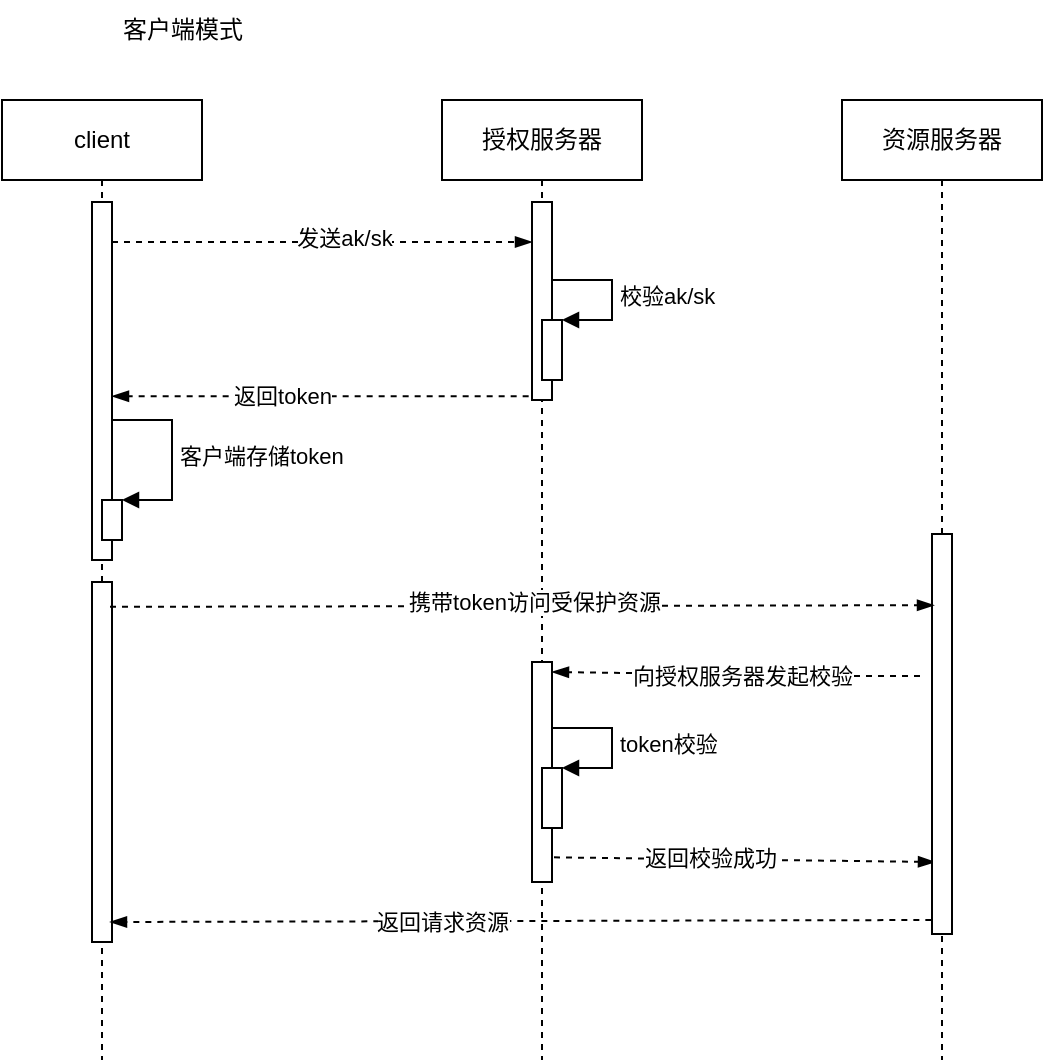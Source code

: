 <mxfile version="20.4.0" type="github">
  <diagram id="CeXZaRw2I2U3lkSJKohQ" name="第 1 页">
    <mxGraphModel dx="782" dy="460" grid="1" gridSize="10" guides="1" tooltips="1" connect="1" arrows="1" fold="1" page="1" pageScale="1" pageWidth="827" pageHeight="1169" math="0" shadow="0">
      <root>
        <mxCell id="0" />
        <mxCell id="1" parent="0" />
        <mxCell id="HbaJhAwCwdT2y0Vmk7Qx-7" value="授权服务器" style="shape=umlLifeline;perimeter=lifelinePerimeter;whiteSpace=wrap;html=1;container=1;collapsible=0;recursiveResize=0;outlineConnect=0;" vertex="1" parent="1">
          <mxGeometry x="320" y="110" width="100" height="480" as="geometry" />
        </mxCell>
        <mxCell id="HbaJhAwCwdT2y0Vmk7Qx-17" value="" style="html=1;points=[];perimeter=orthogonalPerimeter;" vertex="1" parent="HbaJhAwCwdT2y0Vmk7Qx-7">
          <mxGeometry x="45" y="51" width="10" height="99" as="geometry" />
        </mxCell>
        <mxCell id="HbaJhAwCwdT2y0Vmk7Qx-36" value="" style="html=1;points=[];perimeter=orthogonalPerimeter;" vertex="1" parent="HbaJhAwCwdT2y0Vmk7Qx-7">
          <mxGeometry x="45" y="281" width="10" height="110" as="geometry" />
        </mxCell>
        <mxCell id="HbaJhAwCwdT2y0Vmk7Qx-42" value="" style="endArrow=blockThin;endFill=1;endSize=6;html=1;rounded=0;exitX=1.1;exitY=0.888;exitDx=0;exitDy=0;exitPerimeter=0;dashed=1;" edge="1" parent="HbaJhAwCwdT2y0Vmk7Qx-7" source="HbaJhAwCwdT2y0Vmk7Qx-36">
          <mxGeometry width="160" relative="1" as="geometry">
            <mxPoint x="60" y="384" as="sourcePoint" />
            <mxPoint x="246.5" y="381" as="targetPoint" />
          </mxGeometry>
        </mxCell>
        <mxCell id="HbaJhAwCwdT2y0Vmk7Qx-43" value="返回校验成功" style="edgeLabel;html=1;align=center;verticalAlign=middle;resizable=0;points=[];" vertex="1" connectable="0" parent="HbaJhAwCwdT2y0Vmk7Qx-42">
          <mxGeometry x="-0.181" y="1" relative="1" as="geometry">
            <mxPoint as="offset" />
          </mxGeometry>
        </mxCell>
        <mxCell id="HbaJhAwCwdT2y0Vmk7Qx-49" value="" style="html=1;points=[];perimeter=orthogonalPerimeter;" vertex="1" parent="HbaJhAwCwdT2y0Vmk7Qx-7">
          <mxGeometry x="50" y="110" width="10" height="30" as="geometry" />
        </mxCell>
        <mxCell id="HbaJhAwCwdT2y0Vmk7Qx-50" value="校验ak/sk" style="edgeStyle=orthogonalEdgeStyle;html=1;align=left;spacingLeft=2;endArrow=block;rounded=0;entryX=1;entryY=0;endSize=6;" edge="1" target="HbaJhAwCwdT2y0Vmk7Qx-49" parent="HbaJhAwCwdT2y0Vmk7Qx-7">
          <mxGeometry relative="1" as="geometry">
            <mxPoint x="55" y="90" as="sourcePoint" />
            <Array as="points">
              <mxPoint x="85" y="90" />
            </Array>
          </mxGeometry>
        </mxCell>
        <mxCell id="HbaJhAwCwdT2y0Vmk7Qx-60" value="" style="html=1;points=[];perimeter=orthogonalPerimeter;" vertex="1" parent="HbaJhAwCwdT2y0Vmk7Qx-7">
          <mxGeometry x="50" y="334" width="10" height="30" as="geometry" />
        </mxCell>
        <mxCell id="HbaJhAwCwdT2y0Vmk7Qx-61" value="token校验" style="edgeStyle=orthogonalEdgeStyle;html=1;align=left;spacingLeft=2;endArrow=block;rounded=0;entryX=1;entryY=0;endSize=6;" edge="1" target="HbaJhAwCwdT2y0Vmk7Qx-60" parent="HbaJhAwCwdT2y0Vmk7Qx-7">
          <mxGeometry relative="1" as="geometry">
            <mxPoint x="55" y="314" as="sourcePoint" />
            <Array as="points">
              <mxPoint x="85" y="314" />
            </Array>
          </mxGeometry>
        </mxCell>
        <mxCell id="HbaJhAwCwdT2y0Vmk7Qx-8" value="client" style="shape=umlLifeline;perimeter=lifelinePerimeter;whiteSpace=wrap;html=1;container=1;collapsible=0;recursiveResize=0;outlineConnect=0;" vertex="1" parent="1">
          <mxGeometry x="100" y="110" width="100" height="480" as="geometry" />
        </mxCell>
        <mxCell id="HbaJhAwCwdT2y0Vmk7Qx-9" value="" style="html=1;points=[];perimeter=orthogonalPerimeter;" vertex="1" parent="HbaJhAwCwdT2y0Vmk7Qx-8">
          <mxGeometry x="45" y="51" width="10" height="179" as="geometry" />
        </mxCell>
        <mxCell id="HbaJhAwCwdT2y0Vmk7Qx-21" value="" style="html=1;points=[];perimeter=orthogonalPerimeter;" vertex="1" parent="HbaJhAwCwdT2y0Vmk7Qx-8">
          <mxGeometry x="45" y="241" width="10" height="180" as="geometry" />
        </mxCell>
        <mxCell id="HbaJhAwCwdT2y0Vmk7Qx-47" value="" style="html=1;points=[];perimeter=orthogonalPerimeter;" vertex="1" parent="HbaJhAwCwdT2y0Vmk7Qx-8">
          <mxGeometry x="50" y="200" width="10" height="20" as="geometry" />
        </mxCell>
        <mxCell id="HbaJhAwCwdT2y0Vmk7Qx-48" value="客户端存储token" style="edgeStyle=orthogonalEdgeStyle;html=1;align=left;spacingLeft=2;endArrow=block;rounded=0;entryX=1;entryY=0;endSize=6;" edge="1" target="HbaJhAwCwdT2y0Vmk7Qx-47" parent="HbaJhAwCwdT2y0Vmk7Qx-8">
          <mxGeometry relative="1" as="geometry">
            <mxPoint x="55" y="160" as="sourcePoint" />
            <Array as="points">
              <mxPoint x="85" y="160" />
            </Array>
          </mxGeometry>
        </mxCell>
        <mxCell id="HbaJhAwCwdT2y0Vmk7Qx-15" value="" style="endArrow=blockThin;endFill=1;endSize=6;html=1;rounded=0;dashed=1;" edge="1" parent="1" source="HbaJhAwCwdT2y0Vmk7Qx-9" target="HbaJhAwCwdT2y0Vmk7Qx-17">
          <mxGeometry width="160" relative="1" as="geometry">
            <mxPoint x="155" y="221" as="sourcePoint" />
            <mxPoint x="370" y="221" as="targetPoint" />
            <Array as="points">
              <mxPoint x="220" y="181" />
            </Array>
          </mxGeometry>
        </mxCell>
        <mxCell id="HbaJhAwCwdT2y0Vmk7Qx-16" value="发送ak/sk" style="edgeLabel;html=1;align=center;verticalAlign=middle;resizable=0;points=[];" vertex="1" connectable="0" parent="HbaJhAwCwdT2y0Vmk7Qx-15">
          <mxGeometry x="0.102" y="2" relative="1" as="geometry">
            <mxPoint as="offset" />
          </mxGeometry>
        </mxCell>
        <mxCell id="HbaJhAwCwdT2y0Vmk7Qx-18" value="" style="endArrow=blockThin;endFill=1;endSize=6;html=1;rounded=0;exitX=-0.167;exitY=0.981;exitDx=0;exitDy=0;exitPerimeter=0;dashed=1;" edge="1" parent="1" source="HbaJhAwCwdT2y0Vmk7Qx-17" target="HbaJhAwCwdT2y0Vmk7Qx-9">
          <mxGeometry width="160" relative="1" as="geometry">
            <mxPoint x="380" y="261" as="sourcePoint" />
            <mxPoint x="160" y="261" as="targetPoint" />
            <Array as="points" />
          </mxGeometry>
        </mxCell>
        <mxCell id="HbaJhAwCwdT2y0Vmk7Qx-20" value="返回token" style="edgeLabel;html=1;align=center;verticalAlign=middle;resizable=0;points=[];" vertex="1" connectable="0" parent="HbaJhAwCwdT2y0Vmk7Qx-18">
          <mxGeometry x="0.184" relative="1" as="geometry">
            <mxPoint as="offset" />
          </mxGeometry>
        </mxCell>
        <mxCell id="HbaJhAwCwdT2y0Vmk7Qx-22" value="资源服务器" style="shape=umlLifeline;perimeter=lifelinePerimeter;whiteSpace=wrap;html=1;container=1;collapsible=0;recursiveResize=0;outlineConnect=0;" vertex="1" parent="1">
          <mxGeometry x="520" y="110" width="100" height="480" as="geometry" />
        </mxCell>
        <mxCell id="HbaJhAwCwdT2y0Vmk7Qx-24" value="" style="html=1;points=[];perimeter=orthogonalPerimeter;" vertex="1" parent="HbaJhAwCwdT2y0Vmk7Qx-22">
          <mxGeometry x="45" y="217" width="10" height="200" as="geometry" />
        </mxCell>
        <mxCell id="HbaJhAwCwdT2y0Vmk7Qx-37" value="" style="endArrow=blockThin;endFill=1;endSize=6;html=1;rounded=0;exitX=-0.1;exitY=0.46;exitDx=0;exitDy=0;exitPerimeter=0;dashed=1;" edge="1" parent="1">
          <mxGeometry width="160" relative="1" as="geometry">
            <mxPoint x="559" y="398" as="sourcePoint" />
            <mxPoint x="375" y="396" as="targetPoint" />
            <Array as="points">
              <mxPoint x="525" y="398" />
            </Array>
          </mxGeometry>
        </mxCell>
        <mxCell id="HbaJhAwCwdT2y0Vmk7Qx-38" value="向授权服务器发起校验" style="edgeLabel;html=1;align=center;verticalAlign=middle;resizable=0;points=[];" vertex="1" connectable="0" parent="HbaJhAwCwdT2y0Vmk7Qx-37">
          <mxGeometry x="-0.267" relative="1" as="geometry">
            <mxPoint x="-22" as="offset" />
          </mxGeometry>
        </mxCell>
        <mxCell id="HbaJhAwCwdT2y0Vmk7Qx-44" value="" style="endArrow=blockThin;endFill=1;endSize=6;html=1;rounded=0;exitX=-0.033;exitY=0.955;exitDx=0;exitDy=0;exitPerimeter=0;dashed=1;" edge="1" parent="1">
          <mxGeometry width="160" relative="1" as="geometry">
            <mxPoint x="564.67" y="520" as="sourcePoint" />
            <mxPoint x="154" y="521" as="targetPoint" />
          </mxGeometry>
        </mxCell>
        <mxCell id="HbaJhAwCwdT2y0Vmk7Qx-45" value="返回请求资源" style="edgeLabel;html=1;align=center;verticalAlign=middle;resizable=0;points=[];" vertex="1" connectable="0" parent="HbaJhAwCwdT2y0Vmk7Qx-44">
          <mxGeometry x="-0.215" relative="1" as="geometry">
            <mxPoint x="-84" as="offset" />
          </mxGeometry>
        </mxCell>
        <mxCell id="HbaJhAwCwdT2y0Vmk7Qx-46" value="客户端模式" style="text;html=1;align=center;verticalAlign=middle;resizable=0;points=[];autosize=1;strokeColor=none;fillColor=none;" vertex="1" parent="1">
          <mxGeometry x="150" y="60" width="80" height="30" as="geometry" />
        </mxCell>
        <mxCell id="HbaJhAwCwdT2y0Vmk7Qx-23" value="" style="endArrow=blockThin;endFill=1;endSize=6;html=1;rounded=0;entryX=0.5;entryY=0.158;entryDx=0;entryDy=0;entryPerimeter=0;exitX=0.9;exitY=0.069;exitDx=0;exitDy=0;exitPerimeter=0;dashed=1;" edge="1" parent="1" source="HbaJhAwCwdT2y0Vmk7Qx-21">
          <mxGeometry width="160" relative="1" as="geometry">
            <mxPoint x="160" y="363" as="sourcePoint" />
            <mxPoint x="566" y="362.6" as="targetPoint" />
          </mxGeometry>
        </mxCell>
        <mxCell id="HbaJhAwCwdT2y0Vmk7Qx-25" value="携带token访问受保护资源" style="edgeLabel;html=1;align=center;verticalAlign=middle;resizable=0;points=[];" vertex="1" connectable="0" parent="HbaJhAwCwdT2y0Vmk7Qx-23">
          <mxGeometry x="-0.396" y="2" relative="1" as="geometry">
            <mxPoint x="87" as="offset" />
          </mxGeometry>
        </mxCell>
      </root>
    </mxGraphModel>
  </diagram>
</mxfile>
